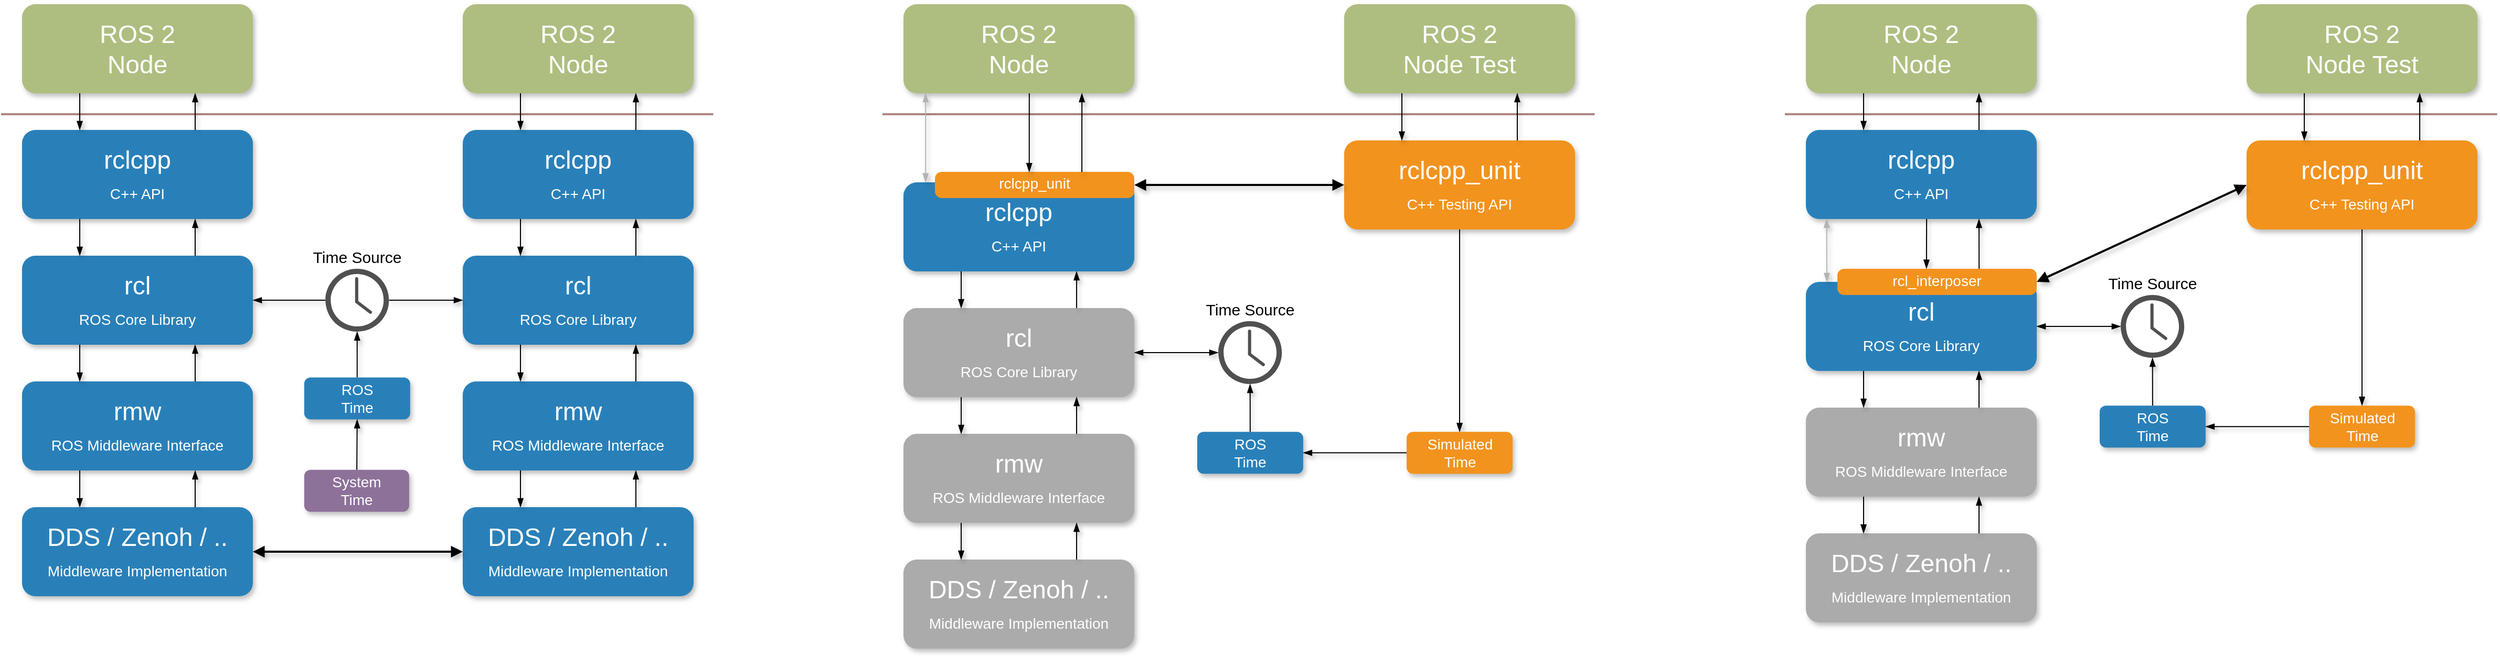 <mxfile version="27.0.5">
  <diagram name="Page-1" id="fbcf5db9-b524-4cd4-e4f3-379dc89c3999">
    <mxGraphModel dx="3565" dy="2358" grid="1" gridSize="5" guides="1" tooltips="1" connect="1" arrows="1" fold="1" page="1" pageScale="1" pageWidth="850" pageHeight="1100" background="none" math="0" shadow="0">
      <root>
        <mxCell id="0" />
        <mxCell id="1" parent="0" />
        <mxCell id="2a0f93b5c73ef8e7-1" value="" style="line;strokeWidth=2;direction=south;html=1;fillColor=none;fontSize=13;fontColor=#000000;align=center;strokeColor=light-dark(#ac8680, #ec8f82);rotation=90;" parent="1" vertex="1">
          <mxGeometry x="374.38" y="-114.37" width="10" height="678.75" as="geometry" />
        </mxCell>
        <mxCell id="2a0f93b5c73ef8e7-4" value="rclcpp&lt;div&gt;&lt;font style=&quot;font-size: 14px;&quot;&gt;C++ API&lt;/font&gt;&lt;/div&gt;" style="rounded=1;whiteSpace=wrap;html=1;strokeColor=none;strokeWidth=1;fillColor=#2980B9;fontSize=24;fontColor=#FFFFFF;align=center;gradientColor=none;gradientDirection=east;verticalAlign=middle;shadow=1;" parent="1" vertex="1">
          <mxGeometry x="60" y="240" width="220" height="85" as="geometry" />
        </mxCell>
        <mxCell id="S-ND-zWsVGXMze0sxAtu-1" value="ROS 2&lt;div&gt;Node&lt;/div&gt;" style="rounded=1;whiteSpace=wrap;html=1;strokeColor=none;strokeWidth=1;fillColor=#AEBE80;fontSize=24;fontColor=#FFFFFF;align=center;gradientColor=none;gradientDirection=east;verticalAlign=middle;shadow=1;" parent="1" vertex="1">
          <mxGeometry x="60" y="120" width="220" height="85" as="geometry" />
        </mxCell>
        <mxCell id="S-ND-zWsVGXMze0sxAtu-3" value="rcl&lt;div&gt;&lt;span style=&quot;font-size: 14px;&quot;&gt;ROS Core Library&lt;/span&gt;&lt;/div&gt;" style="rounded=1;whiteSpace=wrap;html=1;strokeColor=none;strokeWidth=1;fillColor=#2980B9;fontSize=24;fontColor=#FFFFFF;align=center;gradientColor=none;gradientDirection=east;verticalAlign=middle;shadow=1;fontFamily=Helvetica;" parent="1" vertex="1">
          <mxGeometry x="60" y="360" width="220" height="85" as="geometry" />
        </mxCell>
        <mxCell id="S-ND-zWsVGXMze0sxAtu-4" value="rmw&lt;br&gt;&lt;div&gt;&lt;span style=&quot;font-size: 14px;&quot;&gt;ROS Middleware Interface&lt;/span&gt;&lt;/div&gt;" style="rounded=1;whiteSpace=wrap;html=1;strokeColor=none;strokeWidth=1;fillColor=#2980B9;fontSize=24;fontColor=#FFFFFF;align=center;gradientColor=none;gradientDirection=east;verticalAlign=middle;shadow=1;fontFamily=Helvetica;" parent="1" vertex="1">
          <mxGeometry x="60" y="480" width="220" height="85" as="geometry" />
        </mxCell>
        <mxCell id="S-ND-zWsVGXMze0sxAtu-5" value="DDS / Zenoh / ..&lt;br&gt;&lt;div&gt;&lt;span style=&quot;font-size: 14px;&quot;&gt;Middleware Implementation&lt;/span&gt;&lt;/div&gt;" style="rounded=1;whiteSpace=wrap;html=1;strokeColor=none;strokeWidth=1;fillColor=#2980B9;fontSize=24;fontColor=#FFFFFF;align=center;gradientColor=none;gradientDirection=east;verticalAlign=middle;shadow=1;fontFamily=Helvetica;" parent="1" vertex="1">
          <mxGeometry x="60" y="600" width="220" height="85" as="geometry" />
        </mxCell>
        <mxCell id="S-ND-zWsVGXMze0sxAtu-9" value="" style="endArrow=blockThin;html=1;rounded=0;shadow=1;hachureGap=4;strokeColor=default;align=center;verticalAlign=middle;fontFamily=Architects Daughter;fontSource=https%3A%2F%2Ffonts.googleapis.com%2Fcss%3Ffamily%3DArchitects%2BDaughter;fontSize=11;fontColor=default;labelBackgroundColor=default;flowAnimation=0;targetPerimeterSpacing=0;curved=0;endFill=1;exitX=0.25;exitY=1;exitDx=0;exitDy=0;entryX=0.25;entryY=0;entryDx=0;entryDy=0;" parent="1" source="2a0f93b5c73ef8e7-4" target="S-ND-zWsVGXMze0sxAtu-3" edge="1">
          <mxGeometry width="50" height="50" relative="1" as="geometry">
            <mxPoint x="340" y="460" as="sourcePoint" />
            <mxPoint x="390" y="410" as="targetPoint" />
          </mxGeometry>
        </mxCell>
        <mxCell id="S-ND-zWsVGXMze0sxAtu-11" value="" style="endArrow=blockThin;html=1;rounded=0;shadow=1;hachureGap=4;strokeColor=default;align=center;verticalAlign=middle;fontFamily=Architects Daughter;fontSource=https%3A%2F%2Ffonts.googleapis.com%2Fcss%3Ffamily%3DArchitects%2BDaughter;fontSize=11;fontColor=default;labelBackgroundColor=default;flowAnimation=0;targetPerimeterSpacing=0;curved=0;entryX=0.75;entryY=1;entryDx=0;entryDy=0;exitX=0.75;exitY=0;exitDx=0;exitDy=0;endFill=1;" parent="1" source="S-ND-zWsVGXMze0sxAtu-3" target="2a0f93b5c73ef8e7-4" edge="1">
          <mxGeometry width="50" height="50" relative="1" as="geometry">
            <mxPoint x="340" y="460" as="sourcePoint" />
            <mxPoint x="390" y="410" as="targetPoint" />
          </mxGeometry>
        </mxCell>
        <mxCell id="S-ND-zWsVGXMze0sxAtu-12" value="" style="endArrow=blockThin;html=1;rounded=0;shadow=1;hachureGap=4;strokeColor=default;align=center;verticalAlign=middle;fontFamily=Architects Daughter;fontSource=https%3A%2F%2Ffonts.googleapis.com%2Fcss%3Ffamily%3DArchitects%2BDaughter;fontSize=11;fontColor=default;labelBackgroundColor=default;flowAnimation=0;targetPerimeterSpacing=0;curved=0;endFill=1;exitX=0.25;exitY=1;exitDx=0;exitDy=0;entryX=0.25;entryY=0;entryDx=0;entryDy=0;" parent="1" source="S-ND-zWsVGXMze0sxAtu-3" target="S-ND-zWsVGXMze0sxAtu-4" edge="1">
          <mxGeometry width="50" height="50" relative="1" as="geometry">
            <mxPoint x="84.8" y="445" as="sourcePoint" />
            <mxPoint x="84.8" y="480" as="targetPoint" />
          </mxGeometry>
        </mxCell>
        <mxCell id="S-ND-zWsVGXMze0sxAtu-13" value="" style="endArrow=blockThin;html=1;rounded=0;shadow=1;hachureGap=4;strokeColor=default;align=center;verticalAlign=middle;fontFamily=Architects Daughter;fontSource=https%3A%2F%2Ffonts.googleapis.com%2Fcss%3Ffamily%3DArchitects%2BDaughter;fontSize=11;fontColor=default;labelBackgroundColor=default;flowAnimation=0;targetPerimeterSpacing=0;curved=0;endFill=1;exitX=0.25;exitY=1;exitDx=0;exitDy=0;entryX=0.25;entryY=0;entryDx=0;entryDy=0;" parent="1" source="S-ND-zWsVGXMze0sxAtu-4" target="S-ND-zWsVGXMze0sxAtu-5" edge="1">
          <mxGeometry width="50" height="50" relative="1" as="geometry">
            <mxPoint x="40" y="550" as="sourcePoint" />
            <mxPoint x="40" y="585" as="targetPoint" />
          </mxGeometry>
        </mxCell>
        <mxCell id="S-ND-zWsVGXMze0sxAtu-15" value="" style="endArrow=blockThin;html=1;rounded=0;shadow=1;hachureGap=4;strokeColor=default;align=center;verticalAlign=middle;fontFamily=Architects Daughter;fontSource=https%3A%2F%2Ffonts.googleapis.com%2Fcss%3Ffamily%3DArchitects%2BDaughter;fontSize=11;fontColor=default;labelBackgroundColor=default;flowAnimation=0;targetPerimeterSpacing=0;curved=0;entryX=0.75;entryY=1;entryDx=0;entryDy=0;exitX=0.75;exitY=0;exitDx=0;exitDy=0;endFill=1;" parent="1" source="S-ND-zWsVGXMze0sxAtu-4" target="S-ND-zWsVGXMze0sxAtu-3" edge="1">
          <mxGeometry width="50" height="50" relative="1" as="geometry">
            <mxPoint x="310" y="495" as="sourcePoint" />
            <mxPoint x="310" y="460" as="targetPoint" />
          </mxGeometry>
        </mxCell>
        <mxCell id="S-ND-zWsVGXMze0sxAtu-16" value="" style="endArrow=blockThin;html=1;rounded=0;shadow=1;hachureGap=4;strokeColor=default;align=center;verticalAlign=middle;fontFamily=Architects Daughter;fontSource=https%3A%2F%2Ffonts.googleapis.com%2Fcss%3Ffamily%3DArchitects%2BDaughter;fontSize=11;fontColor=default;labelBackgroundColor=default;flowAnimation=0;targetPerimeterSpacing=0;curved=0;entryX=0.75;entryY=1;entryDx=0;entryDy=0;exitX=0.75;exitY=0;exitDx=0;exitDy=0;endFill=1;" parent="1" source="S-ND-zWsVGXMze0sxAtu-5" target="S-ND-zWsVGXMze0sxAtu-4" edge="1">
          <mxGeometry width="50" height="50" relative="1" as="geometry">
            <mxPoint x="320" y="595" as="sourcePoint" />
            <mxPoint x="320" y="560" as="targetPoint" />
          </mxGeometry>
        </mxCell>
        <mxCell id="S-ND-zWsVGXMze0sxAtu-17" value="" style="endArrow=blockThin;html=1;rounded=0;shadow=1;hachureGap=4;strokeColor=default;align=center;verticalAlign=middle;fontFamily=Architects Daughter;fontSource=https%3A%2F%2Ffonts.googleapis.com%2Fcss%3Ffamily%3DArchitects%2BDaughter;fontSize=11;fontColor=default;labelBackgroundColor=default;flowAnimation=0;targetPerimeterSpacing=0;curved=0;entryX=0.75;entryY=1;entryDx=0;entryDy=0;exitX=0.75;exitY=0;exitDx=0;exitDy=0;endFill=1;" parent="1" source="2a0f93b5c73ef8e7-4" target="S-ND-zWsVGXMze0sxAtu-1" edge="1">
          <mxGeometry width="50" height="50" relative="1" as="geometry">
            <mxPoint x="280" y="240" as="sourcePoint" />
            <mxPoint x="280" y="205" as="targetPoint" />
          </mxGeometry>
        </mxCell>
        <mxCell id="S-ND-zWsVGXMze0sxAtu-18" value="" style="endArrow=blockThin;html=1;rounded=0;shadow=1;hachureGap=4;strokeColor=default;align=center;verticalAlign=middle;fontFamily=Architects Daughter;fontSource=https%3A%2F%2Ffonts.googleapis.com%2Fcss%3Ffamily%3DArchitects%2BDaughter;fontSize=11;fontColor=default;labelBackgroundColor=default;flowAnimation=0;targetPerimeterSpacing=0;curved=0;endFill=1;exitX=0.25;exitY=1;exitDx=0;exitDy=0;entryX=0.25;entryY=0;entryDx=0;entryDy=0;" parent="1" source="S-ND-zWsVGXMze0sxAtu-1" target="2a0f93b5c73ef8e7-4" edge="1">
          <mxGeometry width="50" height="50" relative="1" as="geometry">
            <mxPoint x="125" y="335" as="sourcePoint" />
            <mxPoint x="125" y="370" as="targetPoint" />
          </mxGeometry>
        </mxCell>
        <mxCell id="S-ND-zWsVGXMze0sxAtu-25" value="" style="line;strokeWidth=2;direction=south;html=1;fillColor=none;fontSize=13;fontColor=#000000;align=center;strokeColor=light-dark(#ac8680, #ec8f82);rotation=90;" parent="1" vertex="1">
          <mxGeometry x="1214.38" y="-114.37" width="10" height="678.75" as="geometry" />
        </mxCell>
        <mxCell id="S-ND-zWsVGXMze0sxAtu-86" style="edgeStyle=none;shape=connector;curved=0;rounded=0;hachureGap=4;orthogonalLoop=1;jettySize=auto;html=1;entryX=0.5;entryY=0;entryDx=0;entryDy=0;shadow=1;strokeColor=default;align=center;verticalAlign=middle;fontFamily=Architects Daughter;fontSource=https%3A%2F%2Ffonts.googleapis.com%2Fcss%3Ffamily%3DArchitects%2BDaughter;fontSize=11;fontColor=default;labelBackgroundColor=default;startArrow=none;startFill=0;endArrow=blockThin;endFill=1;flowAnimation=0;targetPerimeterSpacing=0;" parent="1" source="S-ND-zWsVGXMze0sxAtu-26" target="S-ND-zWsVGXMze0sxAtu-84" edge="1">
          <mxGeometry relative="1" as="geometry" />
        </mxCell>
        <mxCell id="S-ND-zWsVGXMze0sxAtu-26" value="rclcpp_unit&lt;div&gt;&lt;font style=&quot;font-size: 14px;&quot;&gt;C++ Testing API&lt;/font&gt;&lt;/div&gt;" style="rounded=1;whiteSpace=wrap;html=1;strokeColor=none;strokeWidth=1;fillColor=#F2931E;fontSize=24;fontColor=#FFFFFF;align=center;gradientColor=none;gradientDirection=east;verticalAlign=middle;shadow=1;" parent="1" vertex="1">
          <mxGeometry x="1320" y="250" width="220" height="85" as="geometry" />
        </mxCell>
        <mxCell id="S-ND-zWsVGXMze0sxAtu-27" value="rclcpp&lt;div&gt;&lt;font style=&quot;font-size: 14px;&quot;&gt;C++ API&lt;/font&gt;&lt;/div&gt;" style="rounded=1;whiteSpace=wrap;html=1;strokeColor=none;strokeWidth=1;fillColor=#2980B9;fontSize=24;fontColor=#FFFFFF;align=center;gradientColor=none;gradientDirection=east;verticalAlign=middle;shadow=1;fontFamily=Helvetica;" parent="1" vertex="1">
          <mxGeometry x="900" y="290" width="220" height="85" as="geometry" />
        </mxCell>
        <mxCell id="S-ND-zWsVGXMze0sxAtu-28" value="ROS 2&lt;div&gt;Node&lt;/div&gt;" style="rounded=1;whiteSpace=wrap;html=1;strokeColor=none;strokeWidth=1;fillColor=#AEBE80;fontSize=24;fontColor=#FFFFFF;align=center;gradientColor=none;gradientDirection=east;verticalAlign=middle;shadow=1;fontFamily=Helvetica;" parent="1" vertex="1">
          <mxGeometry x="900" y="120" width="220" height="85" as="geometry" />
        </mxCell>
        <mxCell id="S-ND-zWsVGXMze0sxAtu-29" value="rcl&lt;div&gt;&lt;span style=&quot;font-size: 14px;&quot;&gt;ROS Core Library&lt;/span&gt;&lt;/div&gt;" style="rounded=1;whiteSpace=wrap;html=1;strokeColor=none;strokeWidth=1;fillColor=#ABABAB;fontSize=24;fontColor=#FFFFFF;align=center;gradientColor=none;gradientDirection=east;verticalAlign=middle;shadow=1;" parent="1" vertex="1">
          <mxGeometry x="900" y="410" width="220" height="85" as="geometry" />
        </mxCell>
        <mxCell id="S-ND-zWsVGXMze0sxAtu-30" value="rmw&lt;br&gt;&lt;div&gt;&lt;span style=&quot;font-size: 14px;&quot;&gt;ROS Middleware Interface&lt;/span&gt;&lt;/div&gt;" style="rounded=1;whiteSpace=wrap;html=1;strokeColor=none;strokeWidth=1;fillColor=#ABABAB;fontSize=24;fontColor=#FFFFFF;align=center;gradientColor=none;gradientDirection=east;verticalAlign=middle;shadow=1;" parent="1" vertex="1">
          <mxGeometry x="900" y="530" width="220" height="85" as="geometry" />
        </mxCell>
        <mxCell id="S-ND-zWsVGXMze0sxAtu-31" value="DDS / Zenoh / ..&lt;br&gt;&lt;div&gt;&lt;span style=&quot;font-size: 14px;&quot;&gt;Middleware Implementation&lt;/span&gt;&lt;/div&gt;" style="rounded=1;whiteSpace=wrap;html=1;strokeColor=none;strokeWidth=1;fillColor=#ABABAB;fontSize=24;fontColor=#FFFFFF;align=center;gradientColor=none;gradientDirection=east;verticalAlign=middle;shadow=1;" parent="1" vertex="1">
          <mxGeometry x="900" y="650" width="220" height="85" as="geometry" />
        </mxCell>
        <mxCell id="S-ND-zWsVGXMze0sxAtu-32" value="ROS 2&lt;div&gt;Node Test&lt;/div&gt;" style="rounded=1;whiteSpace=wrap;html=1;strokeColor=none;strokeWidth=1;fillColor=#AEBE80;fontSize=24;fontColor=#FFFFFF;align=center;gradientColor=none;gradientDirection=east;verticalAlign=middle;shadow=1;fontFamily=Helvetica;" parent="1" vertex="1">
          <mxGeometry x="1320" y="120" width="220" height="85" as="geometry" />
        </mxCell>
        <mxCell id="S-ND-zWsVGXMze0sxAtu-33" value="" style="endArrow=blockThin;html=1;rounded=0;shadow=1;hachureGap=4;strokeColor=default;align=center;verticalAlign=middle;fontFamily=Architects Daughter;fontSource=https%3A%2F%2Ffonts.googleapis.com%2Fcss%3Ffamily%3DArchitects%2BDaughter;fontSize=11;fontColor=default;labelBackgroundColor=default;flowAnimation=0;targetPerimeterSpacing=0;curved=0;endFill=1;exitX=0.25;exitY=1;exitDx=0;exitDy=0;entryX=0.25;entryY=0;entryDx=0;entryDy=0;" parent="1" source="S-ND-zWsVGXMze0sxAtu-27" target="S-ND-zWsVGXMze0sxAtu-29" edge="1">
          <mxGeometry width="50" height="50" relative="1" as="geometry">
            <mxPoint x="1180" y="510" as="sourcePoint" />
            <mxPoint x="1230" y="460" as="targetPoint" />
          </mxGeometry>
        </mxCell>
        <mxCell id="S-ND-zWsVGXMze0sxAtu-34" value="" style="endArrow=blockThin;html=1;rounded=0;shadow=1;hachureGap=4;strokeColor=default;align=center;verticalAlign=middle;fontFamily=Architects Daughter;fontSource=https%3A%2F%2Ffonts.googleapis.com%2Fcss%3Ffamily%3DArchitects%2BDaughter;fontSize=11;fontColor=default;labelBackgroundColor=default;flowAnimation=0;targetPerimeterSpacing=0;curved=0;entryX=0.75;entryY=1;entryDx=0;entryDy=0;exitX=0.75;exitY=0;exitDx=0;exitDy=0;endFill=1;" parent="1" source="S-ND-zWsVGXMze0sxAtu-29" target="S-ND-zWsVGXMze0sxAtu-27" edge="1">
          <mxGeometry width="50" height="50" relative="1" as="geometry">
            <mxPoint x="1180" y="510" as="sourcePoint" />
            <mxPoint x="1230" y="460" as="targetPoint" />
          </mxGeometry>
        </mxCell>
        <mxCell id="S-ND-zWsVGXMze0sxAtu-35" value="" style="endArrow=blockThin;html=1;rounded=0;shadow=1;hachureGap=4;strokeColor=default;align=center;verticalAlign=middle;fontFamily=Architects Daughter;fontSource=https%3A%2F%2Ffonts.googleapis.com%2Fcss%3Ffamily%3DArchitects%2BDaughter;fontSize=11;fontColor=default;labelBackgroundColor=default;flowAnimation=0;targetPerimeterSpacing=0;curved=0;endFill=1;exitX=0.25;exitY=1;exitDx=0;exitDy=0;entryX=0.25;entryY=0;entryDx=0;entryDy=0;" parent="1" source="S-ND-zWsVGXMze0sxAtu-29" target="S-ND-zWsVGXMze0sxAtu-30" edge="1">
          <mxGeometry width="50" height="50" relative="1" as="geometry">
            <mxPoint x="924.8" y="495" as="sourcePoint" />
            <mxPoint x="924.8" y="530" as="targetPoint" />
          </mxGeometry>
        </mxCell>
        <mxCell id="S-ND-zWsVGXMze0sxAtu-36" value="" style="endArrow=blockThin;html=1;rounded=0;shadow=1;hachureGap=4;strokeColor=default;align=center;verticalAlign=middle;fontFamily=Architects Daughter;fontSource=https%3A%2F%2Ffonts.googleapis.com%2Fcss%3Ffamily%3DArchitects%2BDaughter;fontSize=11;fontColor=default;labelBackgroundColor=default;flowAnimation=0;targetPerimeterSpacing=0;curved=0;endFill=1;exitX=0.25;exitY=1;exitDx=0;exitDy=0;entryX=0.25;entryY=0;entryDx=0;entryDy=0;" parent="1" source="S-ND-zWsVGXMze0sxAtu-30" target="S-ND-zWsVGXMze0sxAtu-31" edge="1">
          <mxGeometry width="50" height="50" relative="1" as="geometry">
            <mxPoint x="880" y="600" as="sourcePoint" />
            <mxPoint x="880" y="635" as="targetPoint" />
          </mxGeometry>
        </mxCell>
        <mxCell id="S-ND-zWsVGXMze0sxAtu-37" value="" style="endArrow=blockThin;html=1;rounded=0;shadow=1;hachureGap=4;strokeColor=default;align=center;verticalAlign=middle;fontFamily=Architects Daughter;fontSource=https%3A%2F%2Ffonts.googleapis.com%2Fcss%3Ffamily%3DArchitects%2BDaughter;fontSize=11;fontColor=default;labelBackgroundColor=default;flowAnimation=0;targetPerimeterSpacing=0;curved=0;entryX=0.75;entryY=1;entryDx=0;entryDy=0;exitX=0.75;exitY=0;exitDx=0;exitDy=0;endFill=1;" parent="1" source="S-ND-zWsVGXMze0sxAtu-30" target="S-ND-zWsVGXMze0sxAtu-29" edge="1">
          <mxGeometry width="50" height="50" relative="1" as="geometry">
            <mxPoint x="1150" y="545" as="sourcePoint" />
            <mxPoint x="1150" y="510" as="targetPoint" />
          </mxGeometry>
        </mxCell>
        <mxCell id="S-ND-zWsVGXMze0sxAtu-38" value="" style="endArrow=blockThin;html=1;rounded=0;shadow=1;hachureGap=4;strokeColor=default;align=center;verticalAlign=middle;fontFamily=Architects Daughter;fontSource=https%3A%2F%2Ffonts.googleapis.com%2Fcss%3Ffamily%3DArchitects%2BDaughter;fontSize=11;fontColor=default;labelBackgroundColor=default;flowAnimation=0;targetPerimeterSpacing=0;curved=0;entryX=0.75;entryY=1;entryDx=0;entryDy=0;exitX=0.75;exitY=0;exitDx=0;exitDy=0;endFill=1;" parent="1" source="S-ND-zWsVGXMze0sxAtu-31" target="S-ND-zWsVGXMze0sxAtu-30" edge="1">
          <mxGeometry width="50" height="50" relative="1" as="geometry">
            <mxPoint x="1160" y="645" as="sourcePoint" />
            <mxPoint x="1160" y="610" as="targetPoint" />
          </mxGeometry>
        </mxCell>
        <mxCell id="S-ND-zWsVGXMze0sxAtu-41" value="rclcpp&lt;div&gt;&lt;font style=&quot;font-size: 14px;&quot;&gt;C++ API&lt;/font&gt;&lt;/div&gt;" style="rounded=1;whiteSpace=wrap;html=1;strokeColor=none;strokeWidth=1;fillColor=#2980B9;fontSize=24;fontColor=#FFFFFF;align=center;gradientColor=none;gradientDirection=east;verticalAlign=middle;shadow=1;fontFamily=Helvetica;" parent="1" vertex="1">
          <mxGeometry x="480" y="240" width="220" height="85" as="geometry" />
        </mxCell>
        <mxCell id="S-ND-zWsVGXMze0sxAtu-42" value="ROS 2&lt;div&gt;Node&lt;/div&gt;" style="rounded=1;whiteSpace=wrap;html=1;strokeColor=none;strokeWidth=1;fillColor=#AEBE80;fontSize=24;fontColor=#FFFFFF;align=center;gradientColor=none;gradientDirection=east;verticalAlign=middle;shadow=1;fontFamily=Helvetica;" parent="1" vertex="1">
          <mxGeometry x="480" y="120" width="220" height="85" as="geometry" />
        </mxCell>
        <mxCell id="S-ND-zWsVGXMze0sxAtu-43" value="rcl&lt;div&gt;&lt;span style=&quot;font-size: 14px;&quot;&gt;ROS Core Library&lt;/span&gt;&lt;/div&gt;" style="rounded=1;whiteSpace=wrap;html=1;strokeColor=none;strokeWidth=1;fillColor=#2980B9;fontSize=24;fontColor=#FFFFFF;align=center;gradientColor=none;gradientDirection=east;verticalAlign=middle;shadow=1;fontFamily=Helvetica;" parent="1" vertex="1">
          <mxGeometry x="480" y="360" width="220" height="85" as="geometry" />
        </mxCell>
        <mxCell id="S-ND-zWsVGXMze0sxAtu-44" value="rmw&lt;br&gt;&lt;div&gt;&lt;span style=&quot;font-size: 14px;&quot;&gt;ROS Middleware Interface&lt;/span&gt;&lt;/div&gt;" style="rounded=1;whiteSpace=wrap;html=1;strokeColor=none;strokeWidth=1;fillColor=#2980B9;fontSize=24;fontColor=#FFFFFF;align=center;gradientColor=none;gradientDirection=east;verticalAlign=middle;shadow=1;fontFamily=Helvetica;" parent="1" vertex="1">
          <mxGeometry x="480" y="480" width="220" height="85" as="geometry" />
        </mxCell>
        <mxCell id="S-ND-zWsVGXMze0sxAtu-45" value="DDS / Zenoh / ..&lt;br&gt;&lt;div&gt;&lt;span style=&quot;font-size: 14px;&quot;&gt;Middleware Implementation&lt;/span&gt;&lt;/div&gt;" style="rounded=1;whiteSpace=wrap;html=1;strokeColor=none;strokeWidth=1;fillColor=#2980B9;fontSize=24;fontColor=#FFFFFF;align=center;gradientColor=none;gradientDirection=east;verticalAlign=middle;shadow=1;fontFamily=Helvetica;" parent="1" vertex="1">
          <mxGeometry x="480" y="600" width="220" height="85" as="geometry" />
        </mxCell>
        <mxCell id="S-ND-zWsVGXMze0sxAtu-46" value="" style="endArrow=blockThin;html=1;rounded=0;shadow=1;hachureGap=4;strokeColor=default;align=center;verticalAlign=middle;fontFamily=Architects Daughter;fontSource=https%3A%2F%2Ffonts.googleapis.com%2Fcss%3Ffamily%3DArchitects%2BDaughter;fontSize=11;fontColor=default;labelBackgroundColor=default;flowAnimation=0;targetPerimeterSpacing=0;curved=0;endFill=1;exitX=0.25;exitY=1;exitDx=0;exitDy=0;entryX=0.25;entryY=0;entryDx=0;entryDy=0;" parent="1" source="S-ND-zWsVGXMze0sxAtu-41" target="S-ND-zWsVGXMze0sxAtu-43" edge="1">
          <mxGeometry width="50" height="50" relative="1" as="geometry">
            <mxPoint x="760" y="460" as="sourcePoint" />
            <mxPoint x="810" y="410" as="targetPoint" />
          </mxGeometry>
        </mxCell>
        <mxCell id="S-ND-zWsVGXMze0sxAtu-47" value="" style="endArrow=blockThin;html=1;rounded=0;shadow=1;hachureGap=4;strokeColor=default;align=center;verticalAlign=middle;fontFamily=Architects Daughter;fontSource=https%3A%2F%2Ffonts.googleapis.com%2Fcss%3Ffamily%3DArchitects%2BDaughter;fontSize=11;fontColor=default;labelBackgroundColor=default;flowAnimation=0;targetPerimeterSpacing=0;curved=0;entryX=0.75;entryY=1;entryDx=0;entryDy=0;exitX=0.75;exitY=0;exitDx=0;exitDy=0;endFill=1;" parent="1" source="S-ND-zWsVGXMze0sxAtu-43" target="S-ND-zWsVGXMze0sxAtu-41" edge="1">
          <mxGeometry width="50" height="50" relative="1" as="geometry">
            <mxPoint x="760" y="460" as="sourcePoint" />
            <mxPoint x="810" y="410" as="targetPoint" />
          </mxGeometry>
        </mxCell>
        <mxCell id="S-ND-zWsVGXMze0sxAtu-48" value="" style="endArrow=blockThin;html=1;rounded=0;shadow=1;hachureGap=4;strokeColor=default;align=center;verticalAlign=middle;fontFamily=Architects Daughter;fontSource=https%3A%2F%2Ffonts.googleapis.com%2Fcss%3Ffamily%3DArchitects%2BDaughter;fontSize=11;fontColor=default;labelBackgroundColor=default;flowAnimation=0;targetPerimeterSpacing=0;curved=0;endFill=1;exitX=0.25;exitY=1;exitDx=0;exitDy=0;entryX=0.25;entryY=0;entryDx=0;entryDy=0;" parent="1" source="S-ND-zWsVGXMze0sxAtu-43" target="S-ND-zWsVGXMze0sxAtu-44" edge="1">
          <mxGeometry width="50" height="50" relative="1" as="geometry">
            <mxPoint x="504.8" y="445" as="sourcePoint" />
            <mxPoint x="504.8" y="480" as="targetPoint" />
          </mxGeometry>
        </mxCell>
        <mxCell id="S-ND-zWsVGXMze0sxAtu-49" value="" style="endArrow=blockThin;html=1;rounded=0;shadow=1;hachureGap=4;strokeColor=default;align=center;verticalAlign=middle;fontFamily=Architects Daughter;fontSource=https%3A%2F%2Ffonts.googleapis.com%2Fcss%3Ffamily%3DArchitects%2BDaughter;fontSize=11;fontColor=default;labelBackgroundColor=default;flowAnimation=0;targetPerimeterSpacing=0;curved=0;endFill=1;exitX=0.25;exitY=1;exitDx=0;exitDy=0;entryX=0.25;entryY=0;entryDx=0;entryDy=0;" parent="1" source="S-ND-zWsVGXMze0sxAtu-44" target="S-ND-zWsVGXMze0sxAtu-45" edge="1">
          <mxGeometry width="50" height="50" relative="1" as="geometry">
            <mxPoint x="460" y="550" as="sourcePoint" />
            <mxPoint x="460" y="585" as="targetPoint" />
          </mxGeometry>
        </mxCell>
        <mxCell id="S-ND-zWsVGXMze0sxAtu-50" value="" style="endArrow=blockThin;html=1;rounded=0;shadow=1;hachureGap=4;strokeColor=default;align=center;verticalAlign=middle;fontFamily=Architects Daughter;fontSource=https%3A%2F%2Ffonts.googleapis.com%2Fcss%3Ffamily%3DArchitects%2BDaughter;fontSize=11;fontColor=default;labelBackgroundColor=default;flowAnimation=0;targetPerimeterSpacing=0;curved=0;entryX=0.75;entryY=1;entryDx=0;entryDy=0;exitX=0.75;exitY=0;exitDx=0;exitDy=0;endFill=1;" parent="1" source="S-ND-zWsVGXMze0sxAtu-44" target="S-ND-zWsVGXMze0sxAtu-43" edge="1">
          <mxGeometry width="50" height="50" relative="1" as="geometry">
            <mxPoint x="730" y="495" as="sourcePoint" />
            <mxPoint x="730" y="460" as="targetPoint" />
          </mxGeometry>
        </mxCell>
        <mxCell id="S-ND-zWsVGXMze0sxAtu-51" value="" style="endArrow=blockThin;html=1;rounded=0;shadow=1;hachureGap=4;strokeColor=default;align=center;verticalAlign=middle;fontFamily=Architects Daughter;fontSource=https%3A%2F%2Ffonts.googleapis.com%2Fcss%3Ffamily%3DArchitects%2BDaughter;fontSize=11;fontColor=default;labelBackgroundColor=default;flowAnimation=0;targetPerimeterSpacing=0;curved=0;entryX=0.75;entryY=1;entryDx=0;entryDy=0;exitX=0.75;exitY=0;exitDx=0;exitDy=0;endFill=1;" parent="1" source="S-ND-zWsVGXMze0sxAtu-45" target="S-ND-zWsVGXMze0sxAtu-44" edge="1">
          <mxGeometry width="50" height="50" relative="1" as="geometry">
            <mxPoint x="740" y="595" as="sourcePoint" />
            <mxPoint x="740" y="560" as="targetPoint" />
          </mxGeometry>
        </mxCell>
        <mxCell id="S-ND-zWsVGXMze0sxAtu-52" value="" style="endArrow=blockThin;html=1;rounded=0;shadow=1;hachureGap=4;strokeColor=default;align=center;verticalAlign=middle;fontFamily=Architects Daughter;fontSource=https%3A%2F%2Ffonts.googleapis.com%2Fcss%3Ffamily%3DArchitects%2BDaughter;fontSize=11;fontColor=default;labelBackgroundColor=default;flowAnimation=0;targetPerimeterSpacing=0;curved=0;entryX=0.75;entryY=1;entryDx=0;entryDy=0;exitX=0.75;exitY=0;exitDx=0;exitDy=0;endFill=1;" parent="1" source="S-ND-zWsVGXMze0sxAtu-41" target="S-ND-zWsVGXMze0sxAtu-42" edge="1">
          <mxGeometry width="50" height="50" relative="1" as="geometry">
            <mxPoint x="700" y="240" as="sourcePoint" />
            <mxPoint x="700" y="205" as="targetPoint" />
          </mxGeometry>
        </mxCell>
        <mxCell id="S-ND-zWsVGXMze0sxAtu-53" value="" style="endArrow=blockThin;html=1;rounded=0;shadow=1;hachureGap=4;strokeColor=default;align=center;verticalAlign=middle;fontFamily=Architects Daughter;fontSource=https%3A%2F%2Ffonts.googleapis.com%2Fcss%3Ffamily%3DArchitects%2BDaughter;fontSize=11;fontColor=default;labelBackgroundColor=default;flowAnimation=0;targetPerimeterSpacing=0;curved=0;endFill=1;exitX=0.25;exitY=1;exitDx=0;exitDy=0;entryX=0.25;entryY=0;entryDx=0;entryDy=0;" parent="1" source="S-ND-zWsVGXMze0sxAtu-42" target="S-ND-zWsVGXMze0sxAtu-41" edge="1">
          <mxGeometry width="50" height="50" relative="1" as="geometry">
            <mxPoint x="545" y="335" as="sourcePoint" />
            <mxPoint x="545" y="370" as="targetPoint" />
          </mxGeometry>
        </mxCell>
        <mxCell id="S-ND-zWsVGXMze0sxAtu-54" value="" style="endArrow=block;startArrow=block;html=1;rounded=0;shadow=1;hachureGap=4;strokeColor=default;align=center;verticalAlign=middle;fontFamily=Architects Daughter;fontSource=https%3A%2F%2Ffonts.googleapis.com%2Fcss%3Ffamily%3DArchitects%2BDaughter;fontSize=11;fontColor=default;labelBackgroundColor=default;flowAnimation=0;targetPerimeterSpacing=0;curved=0;exitX=1;exitY=0.5;exitDx=0;exitDy=0;entryX=0;entryY=0.5;entryDx=0;entryDy=0;strokeWidth=2;startFill=1;endFill=1;" parent="1" source="S-ND-zWsVGXMze0sxAtu-5" target="S-ND-zWsVGXMze0sxAtu-45" edge="1">
          <mxGeometry width="50" height="50" relative="1" as="geometry">
            <mxPoint x="820" y="390" as="sourcePoint" />
            <mxPoint x="870" y="340" as="targetPoint" />
            <Array as="points" />
          </mxGeometry>
        </mxCell>
        <mxCell id="S-ND-zWsVGXMze0sxAtu-58" style="edgeStyle=none;shape=connector;curved=0;rounded=0;hachureGap=4;orthogonalLoop=1;jettySize=auto;html=1;entryX=1;entryY=0.5;entryDx=0;entryDy=0;shadow=1;strokeColor=default;align=center;verticalAlign=middle;fontFamily=Architects Daughter;fontSource=https%3A%2F%2Ffonts.googleapis.com%2Fcss%3Ffamily%3DArchitects%2BDaughter;fontSize=11;fontColor=default;labelBackgroundColor=default;startArrow=none;startFill=0;endArrow=blockThin;endFill=1;flowAnimation=0;targetPerimeterSpacing=0;" parent="1" source="S-ND-zWsVGXMze0sxAtu-57" target="S-ND-zWsVGXMze0sxAtu-3" edge="1">
          <mxGeometry relative="1" as="geometry" />
        </mxCell>
        <mxCell id="S-ND-zWsVGXMze0sxAtu-67" style="edgeStyle=none;shape=connector;curved=0;rounded=0;hachureGap=4;orthogonalLoop=1;jettySize=auto;html=1;entryX=0;entryY=0.5;entryDx=0;entryDy=0;shadow=1;strokeColor=default;align=center;verticalAlign=middle;fontFamily=Architects Daughter;fontSource=https%3A%2F%2Ffonts.googleapis.com%2Fcss%3Ffamily%3DArchitects%2BDaughter;fontSize=11;fontColor=default;labelBackgroundColor=default;startArrow=none;startFill=0;endArrow=blockThin;endFill=1;flowAnimation=0;targetPerimeterSpacing=0;" parent="1" source="S-ND-zWsVGXMze0sxAtu-57" target="S-ND-zWsVGXMze0sxAtu-43" edge="1">
          <mxGeometry relative="1" as="geometry" />
        </mxCell>
        <mxCell id="S-ND-zWsVGXMze0sxAtu-57" value="Time Source" style="sketch=0;pointerEvents=1;shadow=0;dashed=0;html=1;strokeColor=none;fillColor=#505050;labelPosition=center;verticalLabelPosition=top;verticalAlign=bottom;outlineConnect=0;align=center;shape=mxgraph.office.concepts.clock;hachureGap=4;jiggle=2;curveFitting=1;fontFamily=Helvetica;fontSize=15;fontColor=default;labelBackgroundColor=none;" parent="1" vertex="1">
          <mxGeometry x="349.07" y="372.5" width="60.62" height="60" as="geometry" />
        </mxCell>
        <mxCell id="S-ND-zWsVGXMze0sxAtu-59" value="&lt;span style=&quot;font-size: 14px; background-color: transparent; color: light-dark(rgb(255, 255, 255), rgb(18, 18, 18));&quot;&gt;rclcpp_unit&lt;/span&gt;" style="rounded=1;whiteSpace=wrap;html=1;strokeColor=none;strokeWidth=1;fillColor=#F2931E;fontSize=24;fontColor=#FFFFFF;align=center;gradientColor=none;gradientDirection=east;verticalAlign=bottom;shadow=0;arcSize=26;" parent="1" vertex="1">
          <mxGeometry x="930" y="280" width="190" height="25" as="geometry" />
        </mxCell>
        <mxCell id="S-ND-zWsVGXMze0sxAtu-60" value="" style="endArrow=blockThin;html=1;rounded=0;shadow=1;hachureGap=4;strokeColor=default;align=center;verticalAlign=middle;fontFamily=Architects Daughter;fontSource=https%3A%2F%2Ffonts.googleapis.com%2Fcss%3Ffamily%3DArchitects%2BDaughter;fontSize=11;fontColor=default;labelBackgroundColor=default;flowAnimation=0;targetPerimeterSpacing=0;curved=0;entryX=0.773;entryY=1;entryDx=0;entryDy=0;exitX=0.737;exitY=0.004;exitDx=0;exitDy=0;endFill=1;entryPerimeter=0;exitPerimeter=0;" parent="1" source="S-ND-zWsVGXMze0sxAtu-59" target="S-ND-zWsVGXMze0sxAtu-28" edge="1">
          <mxGeometry width="50" height="50" relative="1" as="geometry">
            <mxPoint x="1075" y="420" as="sourcePoint" />
            <mxPoint x="1075" y="385" as="targetPoint" />
          </mxGeometry>
        </mxCell>
        <mxCell id="S-ND-zWsVGXMze0sxAtu-61" value="" style="endArrow=blockThin;html=1;rounded=0;shadow=1;hachureGap=4;strokeColor=default;align=center;verticalAlign=middle;fontFamily=Architects Daughter;fontSource=https%3A%2F%2Ffonts.googleapis.com%2Fcss%3Ffamily%3DArchitects%2BDaughter;fontSize=11;fontColor=default;labelBackgroundColor=default;flowAnimation=0;targetPerimeterSpacing=0;curved=0;endFill=1;exitX=0.545;exitY=1;exitDx=0;exitDy=0;entryX=0.473;entryY=0.004;entryDx=0;entryDy=0;entryPerimeter=0;exitPerimeter=0;" parent="1" source="S-ND-zWsVGXMze0sxAtu-28" target="S-ND-zWsVGXMze0sxAtu-59" edge="1">
          <mxGeometry width="50" height="50" relative="1" as="geometry">
            <mxPoint x="965" y="385" as="sourcePoint" />
            <mxPoint x="965" y="420" as="targetPoint" />
          </mxGeometry>
        </mxCell>
        <mxCell id="S-ND-zWsVGXMze0sxAtu-62" value="" style="endArrow=blockThin;html=1;rounded=0;shadow=1;hachureGap=4;strokeColor=#B3B3B3;align=center;verticalAlign=middle;fontFamily=Architects Daughter;fontSource=https%3A%2F%2Ffonts.googleapis.com%2Fcss%3Ffamily%3DArchitects%2BDaughter;fontSize=11;fontColor=default;labelBackgroundColor=default;flowAnimation=0;targetPerimeterSpacing=0;curved=0;endFill=1;exitX=0.096;exitY=1;exitDx=0;exitDy=0;entryX=0.096;entryY=-0.001;entryDx=0;entryDy=0;exitPerimeter=0;entryPerimeter=0;startArrow=blockThin;startFill=1;" parent="1" source="S-ND-zWsVGXMze0sxAtu-28" target="S-ND-zWsVGXMze0sxAtu-27" edge="1">
          <mxGeometry width="50" height="50" relative="1" as="geometry">
            <mxPoint x="975" y="395" as="sourcePoint" />
            <mxPoint x="975" y="430" as="targetPoint" />
          </mxGeometry>
        </mxCell>
        <mxCell id="S-ND-zWsVGXMze0sxAtu-63" value="" style="endArrow=block;startArrow=block;html=1;rounded=0;shadow=1;hachureGap=4;strokeColor=default;align=center;verticalAlign=middle;fontFamily=Architects Daughter;fontSource=https%3A%2F%2Ffonts.googleapis.com%2Fcss%3Ffamily%3DArchitects%2BDaughter;fontSize=11;fontColor=default;labelBackgroundColor=default;flowAnimation=0;targetPerimeterSpacing=0;curved=0;exitX=1;exitY=0.5;exitDx=0;exitDy=0;entryX=0;entryY=0.5;entryDx=0;entryDy=0;strokeWidth=2;startFill=1;endFill=1;" parent="1" source="S-ND-zWsVGXMze0sxAtu-59" target="S-ND-zWsVGXMze0sxAtu-26" edge="1">
          <mxGeometry width="50" height="50" relative="1" as="geometry">
            <mxPoint x="1150" y="385" as="sourcePoint" />
            <mxPoint x="1310" y="385" as="targetPoint" />
          </mxGeometry>
        </mxCell>
        <mxCell id="S-ND-zWsVGXMze0sxAtu-64" value="" style="endArrow=blockThin;html=1;rounded=0;shadow=1;hachureGap=4;strokeColor=default;align=center;verticalAlign=middle;fontFamily=Architects Daughter;fontSource=https%3A%2F%2Ffonts.googleapis.com%2Fcss%3Ffamily%3DArchitects%2BDaughter;fontSize=11;fontColor=default;labelBackgroundColor=default;flowAnimation=0;targetPerimeterSpacing=0;curved=0;endFill=1;exitX=0.25;exitY=1;exitDx=0;exitDy=0;entryX=0.25;entryY=0;entryDx=0;entryDy=0;" parent="1" source="S-ND-zWsVGXMze0sxAtu-32" target="S-ND-zWsVGXMze0sxAtu-26" edge="1">
          <mxGeometry width="50" height="50" relative="1" as="geometry">
            <mxPoint x="1000" y="380" as="sourcePoint" />
            <mxPoint x="1000" y="415" as="targetPoint" />
          </mxGeometry>
        </mxCell>
        <mxCell id="S-ND-zWsVGXMze0sxAtu-65" value="" style="endArrow=blockThin;html=1;rounded=0;shadow=1;hachureGap=4;strokeColor=default;align=center;verticalAlign=middle;fontFamily=Architects Daughter;fontSource=https%3A%2F%2Ffonts.googleapis.com%2Fcss%3Ffamily%3DArchitects%2BDaughter;fontSize=11;fontColor=default;labelBackgroundColor=default;flowAnimation=0;targetPerimeterSpacing=0;curved=0;entryX=0.75;entryY=1;entryDx=0;entryDy=0;exitX=0.75;exitY=0;exitDx=0;exitDy=0;endFill=1;" parent="1" source="S-ND-zWsVGXMze0sxAtu-26" target="S-ND-zWsVGXMze0sxAtu-32" edge="1">
          <mxGeometry width="50" height="50" relative="1" as="geometry">
            <mxPoint x="1110" y="415" as="sourcePoint" />
            <mxPoint x="1110" y="380" as="targetPoint" />
          </mxGeometry>
        </mxCell>
        <mxCell id="S-ND-zWsVGXMze0sxAtu-77" style="edgeStyle=none;shape=connector;curved=0;rounded=0;hachureGap=4;orthogonalLoop=1;jettySize=auto;html=1;entryX=0.5;entryY=1;entryDx=0;entryDy=0;shadow=1;strokeColor=default;align=center;verticalAlign=middle;fontFamily=Architects Daughter;fontSource=https%3A%2F%2Ffonts.googleapis.com%2Fcss%3Ffamily%3DArchitects%2BDaughter;fontSize=11;fontColor=default;labelBackgroundColor=default;startArrow=none;startFill=0;endArrow=blockThin;endFill=1;flowAnimation=0;targetPerimeterSpacing=0;" parent="1" source="S-ND-zWsVGXMze0sxAtu-72" target="S-ND-zWsVGXMze0sxAtu-73" edge="1">
          <mxGeometry relative="1" as="geometry" />
        </mxCell>
        <mxCell id="S-ND-zWsVGXMze0sxAtu-72" value="System&lt;div&gt;Time&lt;/div&gt;" style="rounded=1;whiteSpace=wrap;html=1;strokeColor=none;strokeWidth=1;fillColor=#8D7199;fontSize=14;fontColor=#FFFFFF;align=center;gradientColor=none;gradientDirection=east;verticalAlign=middle;shadow=1;" parent="1" vertex="1">
          <mxGeometry x="328.92" y="564.38" width="100" height="40" as="geometry" />
        </mxCell>
        <mxCell id="S-ND-zWsVGXMze0sxAtu-75" style="edgeStyle=none;shape=connector;curved=0;rounded=0;hachureGap=4;orthogonalLoop=1;jettySize=auto;html=1;shadow=1;strokeColor=default;align=center;verticalAlign=middle;fontFamily=Architects Daughter;fontSource=https%3A%2F%2Ffonts.googleapis.com%2Fcss%3Ffamily%3DArchitects%2BDaughter;fontSize=11;fontColor=default;labelBackgroundColor=default;startArrow=none;startFill=0;endArrow=blockThin;endFill=1;flowAnimation=0;targetPerimeterSpacing=0;" parent="1" source="S-ND-zWsVGXMze0sxAtu-73" target="S-ND-zWsVGXMze0sxAtu-57" edge="1">
          <mxGeometry relative="1" as="geometry" />
        </mxCell>
        <mxCell id="S-ND-zWsVGXMze0sxAtu-73" value="ROS&lt;br&gt;&lt;div&gt;Time&lt;/div&gt;" style="rounded=1;whiteSpace=wrap;html=1;strokeColor=none;strokeWidth=1;fillColor=#2980B9;fontSize=14;fontColor=#FFFFFF;align=center;gradientColor=none;gradientDirection=east;verticalAlign=middle;shadow=1;" parent="1" vertex="1">
          <mxGeometry x="328.92" y="476.25" width="100.93" height="40" as="geometry" />
        </mxCell>
        <mxCell id="S-ND-zWsVGXMze0sxAtu-83" style="edgeStyle=none;shape=connector;curved=0;rounded=0;hachureGap=4;orthogonalLoop=1;jettySize=auto;html=1;entryX=1;entryY=0.5;entryDx=0;entryDy=0;shadow=1;strokeColor=default;align=center;verticalAlign=middle;fontFamily=Architects Daughter;fontSource=https%3A%2F%2Ffonts.googleapis.com%2Fcss%3Ffamily%3DArchitects%2BDaughter;fontSize=11;fontColor=default;labelBackgroundColor=default;startArrow=blockThin;startFill=1;endArrow=blockThin;endFill=1;flowAnimation=0;targetPerimeterSpacing=0;" parent="1" source="S-ND-zWsVGXMze0sxAtu-80" target="S-ND-zWsVGXMze0sxAtu-29" edge="1">
          <mxGeometry relative="1" as="geometry" />
        </mxCell>
        <mxCell id="S-ND-zWsVGXMze0sxAtu-80" value="Time Source" style="sketch=0;pointerEvents=1;shadow=0;dashed=0;html=1;strokeColor=none;fillColor=#505050;labelPosition=center;verticalLabelPosition=top;verticalAlign=bottom;outlineConnect=0;align=center;shape=mxgraph.office.concepts.clock;hachureGap=4;jiggle=2;curveFitting=1;fontFamily=Helvetica;fontSize=15;fontColor=default;labelBackgroundColor=none;" parent="1" vertex="1">
          <mxGeometry x="1200" y="422.5" width="60.62" height="60" as="geometry" />
        </mxCell>
        <mxCell id="S-ND-zWsVGXMze0sxAtu-81" style="edgeStyle=none;shape=connector;curved=0;rounded=0;hachureGap=4;orthogonalLoop=1;jettySize=auto;html=1;shadow=1;strokeColor=default;align=center;verticalAlign=middle;fontFamily=Architects Daughter;fontSource=https%3A%2F%2Ffonts.googleapis.com%2Fcss%3Ffamily%3DArchitects%2BDaughter;fontSize=11;fontColor=default;labelBackgroundColor=default;startArrow=none;startFill=0;endArrow=blockThin;endFill=1;flowAnimation=0;targetPerimeterSpacing=0;" parent="1" source="S-ND-zWsVGXMze0sxAtu-82" target="S-ND-zWsVGXMze0sxAtu-80" edge="1">
          <mxGeometry relative="1" as="geometry" />
        </mxCell>
        <mxCell id="S-ND-zWsVGXMze0sxAtu-82" value="ROS&lt;br&gt;&lt;div&gt;Time&lt;/div&gt;" style="rounded=1;whiteSpace=wrap;html=1;strokeColor=none;strokeWidth=1;fillColor=#2980B9;fontSize=14;fontColor=#FFFFFF;align=center;gradientColor=none;gradientDirection=east;verticalAlign=middle;shadow=1;fontFamily=Helvetica;" parent="1" vertex="1">
          <mxGeometry x="1180" y="528.13" width="100.93" height="40" as="geometry" />
        </mxCell>
        <mxCell id="S-ND-zWsVGXMze0sxAtu-85" style="edgeStyle=none;shape=connector;curved=0;rounded=0;hachureGap=4;orthogonalLoop=1;jettySize=auto;html=1;entryX=1;entryY=0.5;entryDx=0;entryDy=0;shadow=1;strokeColor=default;align=center;verticalAlign=middle;fontFamily=Architects Daughter;fontSource=https%3A%2F%2Ffonts.googleapis.com%2Fcss%3Ffamily%3DArchitects%2BDaughter;fontSize=11;fontColor=default;labelBackgroundColor=default;startArrow=none;startFill=0;endArrow=blockThin;endFill=1;flowAnimation=0;targetPerimeterSpacing=0;" parent="1" source="S-ND-zWsVGXMze0sxAtu-84" target="S-ND-zWsVGXMze0sxAtu-82" edge="1">
          <mxGeometry relative="1" as="geometry" />
        </mxCell>
        <mxCell id="S-ND-zWsVGXMze0sxAtu-84" value="Simulated&lt;br&gt;&lt;div&gt;Time&lt;/div&gt;" style="rounded=1;whiteSpace=wrap;html=1;strokeColor=none;strokeWidth=1;fillColor=#F2931E;fontSize=14;fontColor=#FFFFFF;align=center;gradientColor=none;gradientDirection=east;verticalAlign=middle;shadow=1;" parent="1" vertex="1">
          <mxGeometry x="1379.54" y="528.13" width="100.93" height="40" as="geometry" />
        </mxCell>
        <mxCell id="S-ND-zWsVGXMze0sxAtu-87" value="" style="line;strokeWidth=2;direction=south;html=1;fillColor=none;fontSize=13;fontColor=#000000;align=center;strokeColor=light-dark(#ac8680, #ec8f82);rotation=90;" parent="1" vertex="1">
          <mxGeometry x="2074.38" y="-114.37" width="10" height="678.75" as="geometry" />
        </mxCell>
        <mxCell id="S-ND-zWsVGXMze0sxAtu-88" style="edgeStyle=none;shape=connector;curved=0;rounded=0;hachureGap=4;orthogonalLoop=1;jettySize=auto;html=1;entryX=0.5;entryY=0;entryDx=0;entryDy=0;shadow=1;strokeColor=default;align=center;verticalAlign=middle;fontFamily=Architects Daughter;fontSource=https%3A%2F%2Ffonts.googleapis.com%2Fcss%3Ffamily%3DArchitects%2BDaughter;fontSize=11;fontColor=default;labelBackgroundColor=default;startArrow=none;startFill=0;endArrow=blockThin;endFill=1;flowAnimation=0;targetPerimeterSpacing=0;" parent="1" source="S-ND-zWsVGXMze0sxAtu-89" target="S-ND-zWsVGXMze0sxAtu-114" edge="1">
          <mxGeometry relative="1" as="geometry" />
        </mxCell>
        <mxCell id="S-ND-zWsVGXMze0sxAtu-89" value="rclcpp_unit&lt;div&gt;&lt;font style=&quot;font-size: 14px;&quot;&gt;C++ Testing API&lt;/font&gt;&lt;/div&gt;" style="rounded=1;whiteSpace=wrap;html=1;strokeColor=none;strokeWidth=1;fillColor=#F2931E;fontSize=24;fontColor=#FFFFFF;align=center;gradientColor=none;gradientDirection=east;verticalAlign=middle;shadow=1;" parent="1" vertex="1">
          <mxGeometry x="2180" y="250" width="220" height="85" as="geometry" />
        </mxCell>
        <mxCell id="S-ND-zWsVGXMze0sxAtu-90" value="rclcpp&lt;div&gt;&lt;font style=&quot;font-size: 14px;&quot;&gt;C++ API&lt;/font&gt;&lt;/div&gt;" style="rounded=1;whiteSpace=wrap;html=1;strokeColor=none;strokeWidth=1;fillColor=#2980B9;fontSize=24;fontColor=#FFFFFF;align=center;gradientColor=none;gradientDirection=east;verticalAlign=middle;shadow=1;fontFamily=Helvetica;" parent="1" vertex="1">
          <mxGeometry x="1760" y="240" width="220" height="85" as="geometry" />
        </mxCell>
        <mxCell id="S-ND-zWsVGXMze0sxAtu-91" value="ROS 2&lt;div&gt;Node&lt;/div&gt;" style="rounded=1;whiteSpace=wrap;html=1;strokeColor=none;strokeWidth=1;fillColor=#AEBE80;fontSize=24;fontColor=#FFFFFF;align=center;gradientColor=none;gradientDirection=east;verticalAlign=middle;shadow=1;fontFamily=Helvetica;" parent="1" vertex="1">
          <mxGeometry x="1760" y="120" width="220" height="85" as="geometry" />
        </mxCell>
        <mxCell id="S-ND-zWsVGXMze0sxAtu-92" value="rcl&lt;div&gt;&lt;span style=&quot;font-size: 14px;&quot;&gt;ROS Core Library&lt;/span&gt;&lt;/div&gt;" style="rounded=1;whiteSpace=wrap;html=1;strokeColor=none;strokeWidth=1;fillColor=#2980B9;fontSize=24;fontColor=#FFFFFF;align=center;gradientColor=none;gradientDirection=east;verticalAlign=middle;shadow=1;fontFamily=Helvetica;" parent="1" vertex="1">
          <mxGeometry x="1760" y="385" width="220" height="85" as="geometry" />
        </mxCell>
        <mxCell id="S-ND-zWsVGXMze0sxAtu-93" value="rmw&lt;br&gt;&lt;div&gt;&lt;span style=&quot;font-size: 14px;&quot;&gt;ROS Middleware Interface&lt;/span&gt;&lt;/div&gt;" style="rounded=1;whiteSpace=wrap;html=1;strokeColor=none;strokeWidth=1;fillColor=#ABABAB;fontSize=24;fontColor=#FFFFFF;align=center;gradientColor=none;gradientDirection=east;verticalAlign=middle;shadow=1;" parent="1" vertex="1">
          <mxGeometry x="1760" y="505" width="220" height="85" as="geometry" />
        </mxCell>
        <mxCell id="S-ND-zWsVGXMze0sxAtu-94" value="DDS / Zenoh / ..&lt;br&gt;&lt;div&gt;&lt;span style=&quot;font-size: 14px;&quot;&gt;Middleware Implementation&lt;/span&gt;&lt;/div&gt;" style="rounded=1;whiteSpace=wrap;html=1;strokeColor=none;strokeWidth=1;fillColor=#ABABAB;fontSize=24;fontColor=#FFFFFF;align=center;gradientColor=none;gradientDirection=east;verticalAlign=middle;shadow=1;" parent="1" vertex="1">
          <mxGeometry x="1760" y="625" width="220" height="85" as="geometry" />
        </mxCell>
        <mxCell id="S-ND-zWsVGXMze0sxAtu-95" value="ROS 2&lt;div&gt;Node Test&lt;/div&gt;" style="rounded=1;whiteSpace=wrap;html=1;strokeColor=none;strokeWidth=1;fillColor=#AEBE80;fontSize=24;fontColor=#FFFFFF;align=center;gradientColor=none;gradientDirection=east;verticalAlign=middle;shadow=1;fontFamily=Helvetica;" parent="1" vertex="1">
          <mxGeometry x="2180" y="120" width="220" height="85" as="geometry" />
        </mxCell>
        <mxCell id="S-ND-zWsVGXMze0sxAtu-97" value="" style="endArrow=blockThin;html=1;rounded=0;shadow=1;hachureGap=4;strokeColor=default;align=center;verticalAlign=middle;fontFamily=Architects Daughter;fontSource=https%3A%2F%2Ffonts.googleapis.com%2Fcss%3Ffamily%3DArchitects%2BDaughter;fontSize=11;fontColor=default;labelBackgroundColor=default;flowAnimation=0;targetPerimeterSpacing=0;curved=0;entryX=0.75;entryY=1;entryDx=0;entryDy=0;endFill=1;exitX=0.711;exitY=0.002;exitDx=0;exitDy=0;exitPerimeter=0;" parent="1" source="S-ND-zWsVGXMze0sxAtu-102" target="S-ND-zWsVGXMze0sxAtu-90" edge="1">
          <mxGeometry width="50" height="50" relative="1" as="geometry">
            <mxPoint x="1925" y="380" as="sourcePoint" />
            <mxPoint x="2090" y="460" as="targetPoint" />
          </mxGeometry>
        </mxCell>
        <mxCell id="S-ND-zWsVGXMze0sxAtu-98" value="" style="endArrow=blockThin;html=1;rounded=0;shadow=1;hachureGap=4;strokeColor=default;align=center;verticalAlign=middle;fontFamily=Architects Daughter;fontSource=https%3A%2F%2Ffonts.googleapis.com%2Fcss%3Ffamily%3DArchitects%2BDaughter;fontSize=11;fontColor=default;labelBackgroundColor=default;flowAnimation=0;targetPerimeterSpacing=0;curved=0;endFill=1;exitX=0.25;exitY=1;exitDx=0;exitDy=0;entryX=0.25;entryY=0;entryDx=0;entryDy=0;" parent="1" source="S-ND-zWsVGXMze0sxAtu-92" target="S-ND-zWsVGXMze0sxAtu-93" edge="1">
          <mxGeometry width="50" height="50" relative="1" as="geometry">
            <mxPoint x="1784.8" y="470" as="sourcePoint" />
            <mxPoint x="1784.8" y="505" as="targetPoint" />
          </mxGeometry>
        </mxCell>
        <mxCell id="S-ND-zWsVGXMze0sxAtu-99" value="" style="endArrow=blockThin;html=1;rounded=0;shadow=1;hachureGap=4;strokeColor=default;align=center;verticalAlign=middle;fontFamily=Architects Daughter;fontSource=https%3A%2F%2Ffonts.googleapis.com%2Fcss%3Ffamily%3DArchitects%2BDaughter;fontSize=11;fontColor=default;labelBackgroundColor=default;flowAnimation=0;targetPerimeterSpacing=0;curved=0;endFill=1;exitX=0.25;exitY=1;exitDx=0;exitDy=0;entryX=0.25;entryY=0;entryDx=0;entryDy=0;" parent="1" source="S-ND-zWsVGXMze0sxAtu-93" target="S-ND-zWsVGXMze0sxAtu-94" edge="1">
          <mxGeometry width="50" height="50" relative="1" as="geometry">
            <mxPoint x="1740" y="575" as="sourcePoint" />
            <mxPoint x="1740" y="610" as="targetPoint" />
          </mxGeometry>
        </mxCell>
        <mxCell id="S-ND-zWsVGXMze0sxAtu-100" value="" style="endArrow=blockThin;html=1;rounded=0;shadow=1;hachureGap=4;strokeColor=default;align=center;verticalAlign=middle;fontFamily=Architects Daughter;fontSource=https%3A%2F%2Ffonts.googleapis.com%2Fcss%3Ffamily%3DArchitects%2BDaughter;fontSize=11;fontColor=default;labelBackgroundColor=default;flowAnimation=0;targetPerimeterSpacing=0;curved=0;entryX=0.75;entryY=1;entryDx=0;entryDy=0;exitX=0.75;exitY=0;exitDx=0;exitDy=0;endFill=1;" parent="1" source="S-ND-zWsVGXMze0sxAtu-93" target="S-ND-zWsVGXMze0sxAtu-92" edge="1">
          <mxGeometry width="50" height="50" relative="1" as="geometry">
            <mxPoint x="2010" y="520" as="sourcePoint" />
            <mxPoint x="2010" y="485" as="targetPoint" />
          </mxGeometry>
        </mxCell>
        <mxCell id="S-ND-zWsVGXMze0sxAtu-101" value="" style="endArrow=blockThin;html=1;rounded=0;shadow=1;hachureGap=4;strokeColor=default;align=center;verticalAlign=middle;fontFamily=Architects Daughter;fontSource=https%3A%2F%2Ffonts.googleapis.com%2Fcss%3Ffamily%3DArchitects%2BDaughter;fontSize=11;fontColor=default;labelBackgroundColor=default;flowAnimation=0;targetPerimeterSpacing=0;curved=0;entryX=0.75;entryY=1;entryDx=0;entryDy=0;exitX=0.75;exitY=0;exitDx=0;exitDy=0;endFill=1;" parent="1" source="S-ND-zWsVGXMze0sxAtu-94" target="S-ND-zWsVGXMze0sxAtu-93" edge="1">
          <mxGeometry width="50" height="50" relative="1" as="geometry">
            <mxPoint x="2020" y="620" as="sourcePoint" />
            <mxPoint x="2020" y="585" as="targetPoint" />
          </mxGeometry>
        </mxCell>
        <mxCell id="S-ND-zWsVGXMze0sxAtu-115" value="" style="edgeStyle=none;shape=connector;curved=0;rounded=0;hachureGap=4;orthogonalLoop=1;jettySize=auto;html=1;shadow=1;strokeColor=default;align=center;verticalAlign=middle;fontFamily=Architects Daughter;fontSource=https%3A%2F%2Ffonts.googleapis.com%2Fcss%3Ffamily%3DArchitects%2BDaughter;fontSize=11;fontColor=default;labelBackgroundColor=default;startArrow=blockThin;startFill=1;endArrow=none;endFill=1;flowAnimation=0;targetPerimeterSpacing=0;exitX=0.447;exitY=-0.008;exitDx=0;exitDy=0;exitPerimeter=0;entryX=0.523;entryY=1;entryDx=0;entryDy=0;entryPerimeter=0;" parent="1" source="S-ND-zWsVGXMze0sxAtu-102" target="S-ND-zWsVGXMze0sxAtu-90" edge="1">
          <mxGeometry relative="1" as="geometry" />
        </mxCell>
        <mxCell id="S-ND-zWsVGXMze0sxAtu-102" value="&lt;span style=&quot;font-size: 14px; background-color: transparent; color: light-dark(rgb(255, 255, 255), rgb(18, 18, 18));&quot;&gt;rcl_interposer&lt;/span&gt;" style="rounded=1;whiteSpace=wrap;html=1;strokeColor=none;strokeWidth=1;fillColor=#F2931E;fontSize=24;fontColor=#FFFFFF;align=center;gradientColor=none;gradientDirection=east;verticalAlign=bottom;shadow=0;arcSize=26;" parent="1" vertex="1">
          <mxGeometry x="1790" y="372.5" width="190" height="25" as="geometry" />
        </mxCell>
        <mxCell id="S-ND-zWsVGXMze0sxAtu-103" value="" style="endArrow=blockThin;html=1;rounded=0;shadow=1;hachureGap=4;strokeColor=default;align=center;verticalAlign=middle;fontFamily=Architects Daughter;fontSource=https%3A%2F%2Ffonts.googleapis.com%2Fcss%3Ffamily%3DArchitects%2BDaughter;fontSize=11;fontColor=default;labelBackgroundColor=default;flowAnimation=0;targetPerimeterSpacing=0;curved=0;entryX=0.75;entryY=1;entryDx=0;entryDy=0;exitX=0.75;exitY=0;exitDx=0;exitDy=0;endFill=1;" parent="1" source="S-ND-zWsVGXMze0sxAtu-90" target="S-ND-zWsVGXMze0sxAtu-91" edge="1">
          <mxGeometry width="50" height="50" relative="1" as="geometry">
            <mxPoint x="1935" y="420" as="sourcePoint" />
            <mxPoint x="1935" y="385" as="targetPoint" />
          </mxGeometry>
        </mxCell>
        <mxCell id="S-ND-zWsVGXMze0sxAtu-104" value="" style="endArrow=blockThin;html=1;rounded=0;shadow=1;hachureGap=4;strokeColor=default;align=center;verticalAlign=middle;fontFamily=Architects Daughter;fontSource=https%3A%2F%2Ffonts.googleapis.com%2Fcss%3Ffamily%3DArchitects%2BDaughter;fontSize=11;fontColor=default;labelBackgroundColor=default;flowAnimation=0;targetPerimeterSpacing=0;curved=0;endFill=1;exitX=0.25;exitY=1;exitDx=0;exitDy=0;entryX=0.25;entryY=0;entryDx=0;entryDy=0;" parent="1" source="S-ND-zWsVGXMze0sxAtu-91" target="S-ND-zWsVGXMze0sxAtu-90" edge="1">
          <mxGeometry width="50" height="50" relative="1" as="geometry">
            <mxPoint x="1825" y="385" as="sourcePoint" />
            <mxPoint x="1825" y="420" as="targetPoint" />
          </mxGeometry>
        </mxCell>
        <mxCell id="S-ND-zWsVGXMze0sxAtu-105" value="" style="endArrow=blockThin;html=1;rounded=0;shadow=1;hachureGap=4;strokeColor=#B3B3B3;align=center;verticalAlign=middle;fontFamily=Architects Daughter;fontSource=https%3A%2F%2Ffonts.googleapis.com%2Fcss%3Ffamily%3DArchitects%2BDaughter;fontSize=11;fontColor=default;labelBackgroundColor=default;flowAnimation=0;targetPerimeterSpacing=0;curved=0;endFill=1;entryX=0.091;entryY=0;entryDx=0;entryDy=0;entryPerimeter=0;startArrow=blockThin;startFill=1;exitX=0.09;exitY=0.998;exitDx=0;exitDy=0;exitPerimeter=0;" parent="1" source="S-ND-zWsVGXMze0sxAtu-90" target="S-ND-zWsVGXMze0sxAtu-92" edge="1">
          <mxGeometry width="50" height="50" relative="1" as="geometry">
            <mxPoint x="1780" y="326" as="sourcePoint" />
            <mxPoint x="1835" y="430" as="targetPoint" />
          </mxGeometry>
        </mxCell>
        <mxCell id="S-ND-zWsVGXMze0sxAtu-106" value="" style="endArrow=block;startArrow=block;html=1;rounded=0;shadow=1;hachureGap=4;strokeColor=default;align=center;verticalAlign=middle;fontFamily=Architects Daughter;fontSource=https%3A%2F%2Ffonts.googleapis.com%2Fcss%3Ffamily%3DArchitects%2BDaughter;fontSize=11;fontColor=default;labelBackgroundColor=default;flowAnimation=0;targetPerimeterSpacing=0;curved=0;exitX=1;exitY=0.5;exitDx=0;exitDy=0;entryX=0;entryY=0.5;entryDx=0;entryDy=0;strokeWidth=2;startFill=1;endFill=1;" parent="1" source="S-ND-zWsVGXMze0sxAtu-102" target="S-ND-zWsVGXMze0sxAtu-89" edge="1">
          <mxGeometry width="50" height="50" relative="1" as="geometry">
            <mxPoint x="2010" y="385" as="sourcePoint" />
            <mxPoint x="2170" y="385" as="targetPoint" />
          </mxGeometry>
        </mxCell>
        <mxCell id="S-ND-zWsVGXMze0sxAtu-107" value="" style="endArrow=blockThin;html=1;rounded=0;shadow=1;hachureGap=4;strokeColor=default;align=center;verticalAlign=middle;fontFamily=Architects Daughter;fontSource=https%3A%2F%2Ffonts.googleapis.com%2Fcss%3Ffamily%3DArchitects%2BDaughter;fontSize=11;fontColor=default;labelBackgroundColor=default;flowAnimation=0;targetPerimeterSpacing=0;curved=0;endFill=1;exitX=0.25;exitY=1;exitDx=0;exitDy=0;entryX=0.25;entryY=0;entryDx=0;entryDy=0;" parent="1" source="S-ND-zWsVGXMze0sxAtu-95" target="S-ND-zWsVGXMze0sxAtu-89" edge="1">
          <mxGeometry width="50" height="50" relative="1" as="geometry">
            <mxPoint x="1860" y="380" as="sourcePoint" />
            <mxPoint x="1860" y="415" as="targetPoint" />
          </mxGeometry>
        </mxCell>
        <mxCell id="S-ND-zWsVGXMze0sxAtu-108" value="" style="endArrow=blockThin;html=1;rounded=0;shadow=1;hachureGap=4;strokeColor=default;align=center;verticalAlign=middle;fontFamily=Architects Daughter;fontSource=https%3A%2F%2Ffonts.googleapis.com%2Fcss%3Ffamily%3DArchitects%2BDaughter;fontSize=11;fontColor=default;labelBackgroundColor=default;flowAnimation=0;targetPerimeterSpacing=0;curved=0;entryX=0.75;entryY=1;entryDx=0;entryDy=0;exitX=0.75;exitY=0;exitDx=0;exitDy=0;endFill=1;" parent="1" source="S-ND-zWsVGXMze0sxAtu-89" target="S-ND-zWsVGXMze0sxAtu-95" edge="1">
          <mxGeometry width="50" height="50" relative="1" as="geometry">
            <mxPoint x="1970" y="415" as="sourcePoint" />
            <mxPoint x="1970" y="380" as="targetPoint" />
          </mxGeometry>
        </mxCell>
        <mxCell id="S-ND-zWsVGXMze0sxAtu-109" style="edgeStyle=none;shape=connector;curved=0;rounded=0;hachureGap=4;orthogonalLoop=1;jettySize=auto;html=1;entryX=1;entryY=0.5;entryDx=0;entryDy=0;shadow=1;strokeColor=default;align=center;verticalAlign=middle;fontFamily=Architects Daughter;fontSource=https%3A%2F%2Ffonts.googleapis.com%2Fcss%3Ffamily%3DArchitects%2BDaughter;fontSize=11;fontColor=default;labelBackgroundColor=default;startArrow=blockThin;startFill=1;endArrow=blockThin;endFill=1;flowAnimation=0;targetPerimeterSpacing=0;" parent="1" source="S-ND-zWsVGXMze0sxAtu-110" target="S-ND-zWsVGXMze0sxAtu-92" edge="1">
          <mxGeometry relative="1" as="geometry" />
        </mxCell>
        <mxCell id="S-ND-zWsVGXMze0sxAtu-110" value="Time Source" style="sketch=0;pointerEvents=1;shadow=0;dashed=0;html=1;strokeColor=none;fillColor=#505050;labelPosition=center;verticalLabelPosition=top;verticalAlign=bottom;outlineConnect=0;align=center;shape=mxgraph.office.concepts.clock;hachureGap=4;jiggle=2;curveFitting=1;fontFamily=Helvetica;fontSize=15;fontColor=default;labelBackgroundColor=none;" parent="1" vertex="1">
          <mxGeometry x="2060" y="397.5" width="60.62" height="60" as="geometry" />
        </mxCell>
        <mxCell id="S-ND-zWsVGXMze0sxAtu-111" style="edgeStyle=none;shape=connector;curved=0;rounded=0;hachureGap=4;orthogonalLoop=1;jettySize=auto;html=1;shadow=1;strokeColor=default;align=center;verticalAlign=middle;fontFamily=Architects Daughter;fontSource=https%3A%2F%2Ffonts.googleapis.com%2Fcss%3Ffamily%3DArchitects%2BDaughter;fontSize=11;fontColor=default;labelBackgroundColor=default;startArrow=none;startFill=0;endArrow=blockThin;endFill=1;flowAnimation=0;targetPerimeterSpacing=0;" parent="1" source="S-ND-zWsVGXMze0sxAtu-112" target="S-ND-zWsVGXMze0sxAtu-110" edge="1">
          <mxGeometry relative="1" as="geometry" />
        </mxCell>
        <mxCell id="S-ND-zWsVGXMze0sxAtu-112" value="ROS&lt;br&gt;&lt;div&gt;Time&lt;/div&gt;" style="rounded=1;whiteSpace=wrap;html=1;strokeColor=none;strokeWidth=1;fillColor=#2980B9;fontSize=14;fontColor=#FFFFFF;align=center;gradientColor=none;gradientDirection=east;verticalAlign=middle;shadow=1;fontFamily=Helvetica;" parent="1" vertex="1">
          <mxGeometry x="2040" y="503.13" width="100.93" height="40" as="geometry" />
        </mxCell>
        <mxCell id="S-ND-zWsVGXMze0sxAtu-113" style="edgeStyle=none;shape=connector;curved=0;rounded=0;hachureGap=4;orthogonalLoop=1;jettySize=auto;html=1;entryX=1;entryY=0.5;entryDx=0;entryDy=0;shadow=1;strokeColor=default;align=center;verticalAlign=middle;fontFamily=Architects Daughter;fontSource=https%3A%2F%2Ffonts.googleapis.com%2Fcss%3Ffamily%3DArchitects%2BDaughter;fontSize=11;fontColor=default;labelBackgroundColor=default;startArrow=none;startFill=0;endArrow=blockThin;endFill=1;flowAnimation=0;targetPerimeterSpacing=0;" parent="1" source="S-ND-zWsVGXMze0sxAtu-114" target="S-ND-zWsVGXMze0sxAtu-112" edge="1">
          <mxGeometry relative="1" as="geometry" />
        </mxCell>
        <mxCell id="S-ND-zWsVGXMze0sxAtu-114" value="Simulated&lt;br&gt;&lt;div&gt;Time&lt;/div&gt;" style="rounded=1;whiteSpace=wrap;html=1;strokeColor=none;strokeWidth=1;fillColor=#F2931E;fontSize=14;fontColor=#FFFFFF;align=center;gradientColor=none;gradientDirection=east;verticalAlign=middle;shadow=1;" parent="1" vertex="1">
          <mxGeometry x="2239.54" y="503.13" width="100.93" height="40" as="geometry" />
        </mxCell>
      </root>
    </mxGraphModel>
  </diagram>
</mxfile>
